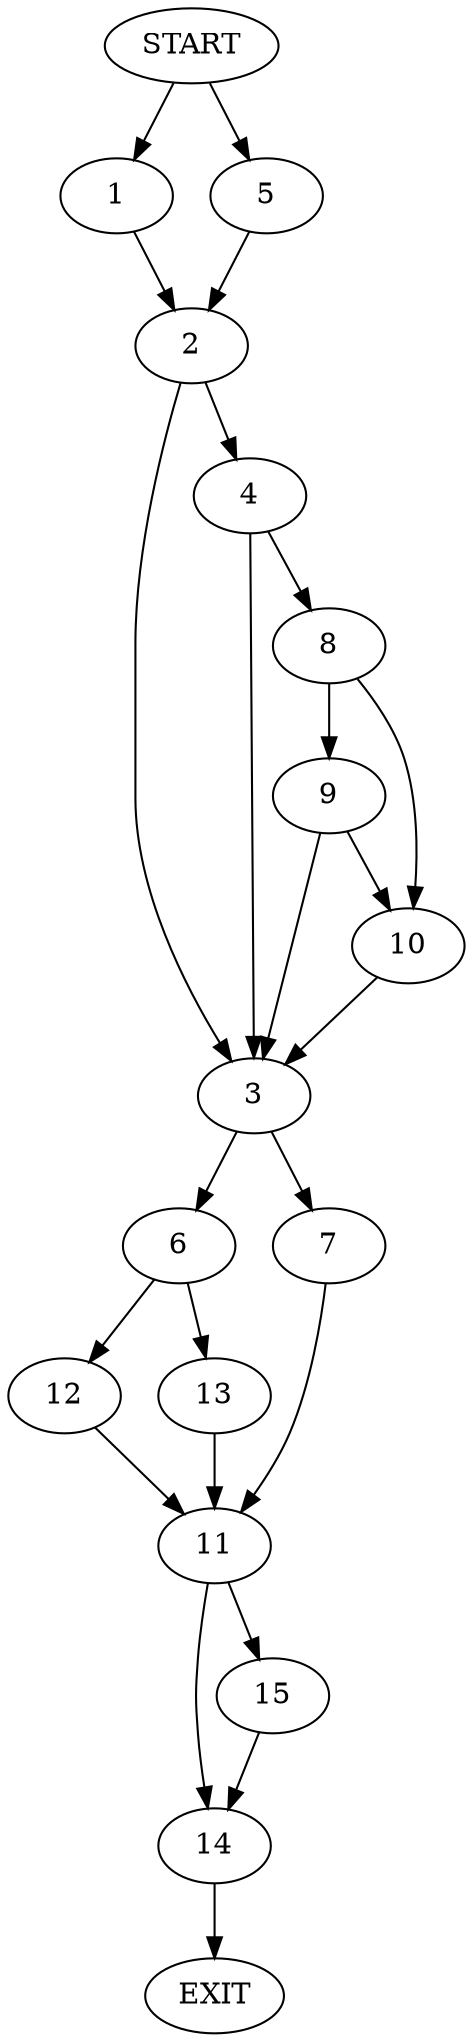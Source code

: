 digraph {
0 [label="START"]
16 [label="EXIT"]
0 -> 1
1 -> 2
2 -> 3
2 -> 4
0 -> 5
5 -> 2
3 -> 6
3 -> 7
4 -> 3
4 -> 8
8 -> 9
8 -> 10
10 -> 3
9 -> 3
9 -> 10
7 -> 11
6 -> 12
6 -> 13
12 -> 11
13 -> 11
11 -> 14
11 -> 15
15 -> 14
14 -> 16
}
